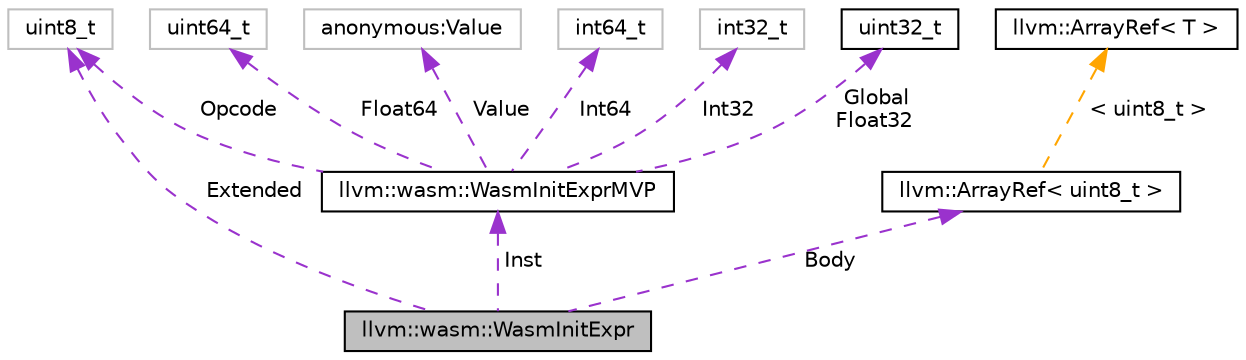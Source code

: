 digraph "llvm::wasm::WasmInitExpr"
{
 // LATEX_PDF_SIZE
  bgcolor="transparent";
  edge [fontname="Helvetica",fontsize="10",labelfontname="Helvetica",labelfontsize="10"];
  node [fontname="Helvetica",fontsize="10",shape=record];
  Node1 [label="llvm::wasm::WasmInitExpr",height=0.2,width=0.4,color="black", fillcolor="grey75", style="filled", fontcolor="black",tooltip=" "];
  Node2 -> Node1 [dir="back",color="darkorchid3",fontsize="10",style="dashed",label=" Inst" ,fontname="Helvetica"];
  Node2 [label="llvm::wasm::WasmInitExprMVP",height=0.2,width=0.4,color="black",URL="$structllvm_1_1wasm_1_1WasmInitExprMVP.html",tooltip=" "];
  Node3 -> Node2 [dir="back",color="darkorchid3",fontsize="10",style="dashed",label=" Float64" ,fontname="Helvetica"];
  Node3 [label="uint64_t",height=0.2,width=0.4,color="grey75",tooltip=" "];
  Node4 -> Node2 [dir="back",color="darkorchid3",fontsize="10",style="dashed",label=" Int64" ,fontname="Helvetica"];
  Node4 [label="int64_t",height=0.2,width=0.4,color="grey75",tooltip=" "];
  Node5 -> Node2 [dir="back",color="darkorchid3",fontsize="10",style="dashed",label=" Int32" ,fontname="Helvetica"];
  Node5 [label="int32_t",height=0.2,width=0.4,color="grey75",tooltip=" "];
  Node6 -> Node2 [dir="back",color="darkorchid3",fontsize="10",style="dashed",label=" Global\nFloat32" ,fontname="Helvetica"];
  Node6 [label="uint32_t",height=0.2,width=0.4,color="black",URL="$classuint32__t.html",tooltip=" "];
  Node7 -> Node2 [dir="back",color="darkorchid3",fontsize="10",style="dashed",label=" Opcode" ,fontname="Helvetica"];
  Node7 [label="uint8_t",height=0.2,width=0.4,color="grey75",tooltip=" "];
  Node8 -> Node2 [dir="back",color="darkorchid3",fontsize="10",style="dashed",label=" Value" ,fontname="Helvetica"];
  Node8 [label="anonymous:Value",height=0.2,width=0.4,color="grey75",tooltip=" "];
  Node7 -> Node1 [dir="back",color="darkorchid3",fontsize="10",style="dashed",label=" Extended" ,fontname="Helvetica"];
  Node9 -> Node1 [dir="back",color="darkorchid3",fontsize="10",style="dashed",label=" Body" ,fontname="Helvetica"];
  Node9 [label="llvm::ArrayRef\< uint8_t \>",height=0.2,width=0.4,color="black",URL="$classllvm_1_1ArrayRef.html",tooltip=" "];
  Node10 -> Node9 [dir="back",color="orange",fontsize="10",style="dashed",label=" \< uint8_t \>" ,fontname="Helvetica"];
  Node10 [label="llvm::ArrayRef\< T \>",height=0.2,width=0.4,color="black",URL="$classllvm_1_1ArrayRef.html",tooltip="ArrayRef - Represent a constant reference to an array (0 or more elements consecutively in memory),..."];
}
